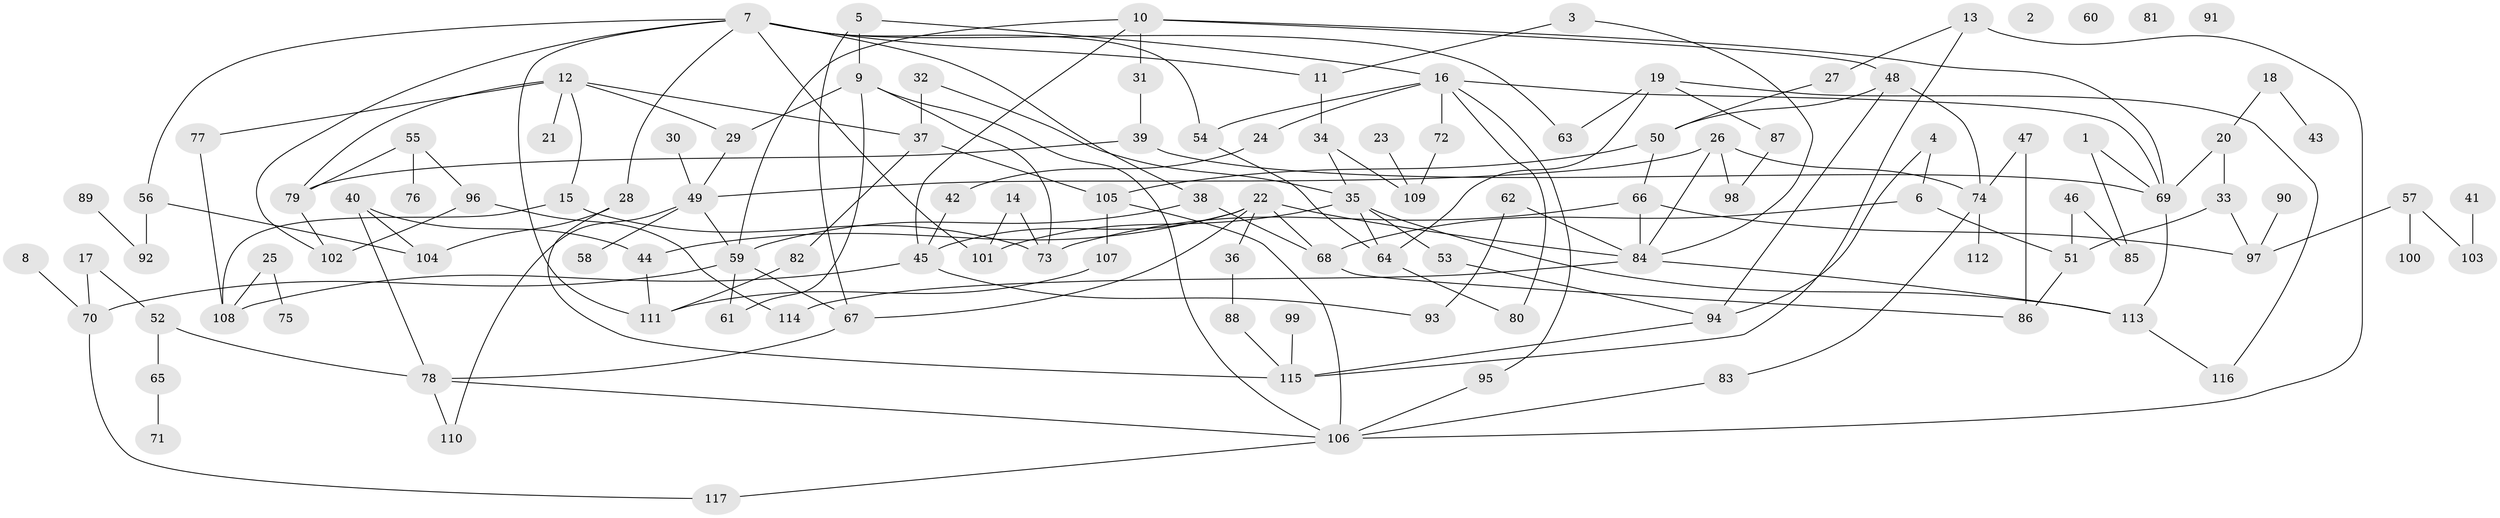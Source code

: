 // coarse degree distribution, {2: 0.21052631578947367, 0: 0.05263157894736842, 3: 0.13157894736842105, 6: 0.11842105263157894, 5: 0.05263157894736842, 9: 0.013157894736842105, 1: 0.18421052631578946, 8: 0.039473684210526314, 11: 0.013157894736842105, 4: 0.15789473684210525, 7: 0.02631578947368421}
// Generated by graph-tools (version 1.1) at 2025/41/03/06/25 10:41:24]
// undirected, 117 vertices, 169 edges
graph export_dot {
graph [start="1"]
  node [color=gray90,style=filled];
  1;
  2;
  3;
  4;
  5;
  6;
  7;
  8;
  9;
  10;
  11;
  12;
  13;
  14;
  15;
  16;
  17;
  18;
  19;
  20;
  21;
  22;
  23;
  24;
  25;
  26;
  27;
  28;
  29;
  30;
  31;
  32;
  33;
  34;
  35;
  36;
  37;
  38;
  39;
  40;
  41;
  42;
  43;
  44;
  45;
  46;
  47;
  48;
  49;
  50;
  51;
  52;
  53;
  54;
  55;
  56;
  57;
  58;
  59;
  60;
  61;
  62;
  63;
  64;
  65;
  66;
  67;
  68;
  69;
  70;
  71;
  72;
  73;
  74;
  75;
  76;
  77;
  78;
  79;
  80;
  81;
  82;
  83;
  84;
  85;
  86;
  87;
  88;
  89;
  90;
  91;
  92;
  93;
  94;
  95;
  96;
  97;
  98;
  99;
  100;
  101;
  102;
  103;
  104;
  105;
  106;
  107;
  108;
  109;
  110;
  111;
  112;
  113;
  114;
  115;
  116;
  117;
  1 -- 69;
  1 -- 85;
  3 -- 11;
  3 -- 84;
  4 -- 6;
  4 -- 94;
  5 -- 9;
  5 -- 16;
  5 -- 67;
  6 -- 51;
  6 -- 68;
  7 -- 11;
  7 -- 28;
  7 -- 38;
  7 -- 54;
  7 -- 56;
  7 -- 63;
  7 -- 101;
  7 -- 102;
  7 -- 111;
  8 -- 70;
  9 -- 29;
  9 -- 61;
  9 -- 73;
  9 -- 106;
  10 -- 31;
  10 -- 45;
  10 -- 48;
  10 -- 59;
  10 -- 69;
  11 -- 34;
  12 -- 15;
  12 -- 21;
  12 -- 29;
  12 -- 37;
  12 -- 77;
  12 -- 79;
  13 -- 27;
  13 -- 106;
  13 -- 115;
  14 -- 73;
  14 -- 101;
  15 -- 73;
  15 -- 108;
  16 -- 24;
  16 -- 54;
  16 -- 69;
  16 -- 72;
  16 -- 80;
  16 -- 95;
  17 -- 52;
  17 -- 70;
  18 -- 20;
  18 -- 43;
  19 -- 63;
  19 -- 64;
  19 -- 87;
  19 -- 116;
  20 -- 33;
  20 -- 69;
  22 -- 36;
  22 -- 44;
  22 -- 45;
  22 -- 67;
  22 -- 68;
  22 -- 84;
  23 -- 109;
  24 -- 42;
  25 -- 75;
  25 -- 108;
  26 -- 49;
  26 -- 74;
  26 -- 84;
  26 -- 98;
  27 -- 50;
  28 -- 104;
  28 -- 115;
  29 -- 49;
  30 -- 49;
  31 -- 39;
  32 -- 35;
  32 -- 37;
  33 -- 51;
  33 -- 97;
  34 -- 35;
  34 -- 109;
  35 -- 53;
  35 -- 64;
  35 -- 101;
  35 -- 113;
  36 -- 88;
  37 -- 82;
  37 -- 105;
  38 -- 59;
  38 -- 68;
  39 -- 69;
  39 -- 79;
  40 -- 44;
  40 -- 78;
  40 -- 104;
  41 -- 103;
  42 -- 45;
  44 -- 111;
  45 -- 93;
  45 -- 108;
  46 -- 51;
  46 -- 85;
  47 -- 74;
  47 -- 86;
  48 -- 50;
  48 -- 74;
  48 -- 94;
  49 -- 58;
  49 -- 59;
  49 -- 110;
  50 -- 66;
  50 -- 105;
  51 -- 86;
  52 -- 65;
  52 -- 78;
  53 -- 94;
  54 -- 64;
  55 -- 76;
  55 -- 79;
  55 -- 96;
  56 -- 92;
  56 -- 104;
  57 -- 97;
  57 -- 100;
  57 -- 103;
  59 -- 61;
  59 -- 67;
  59 -- 70;
  62 -- 84;
  62 -- 93;
  64 -- 80;
  65 -- 71;
  66 -- 73;
  66 -- 84;
  66 -- 97;
  67 -- 78;
  68 -- 86;
  69 -- 113;
  70 -- 117;
  72 -- 109;
  74 -- 83;
  74 -- 112;
  77 -- 108;
  78 -- 106;
  78 -- 110;
  79 -- 102;
  82 -- 111;
  83 -- 106;
  84 -- 113;
  84 -- 114;
  87 -- 98;
  88 -- 115;
  89 -- 92;
  90 -- 97;
  94 -- 115;
  95 -- 106;
  96 -- 102;
  96 -- 114;
  99 -- 115;
  105 -- 106;
  105 -- 107;
  106 -- 117;
  107 -- 111;
  113 -- 116;
}
